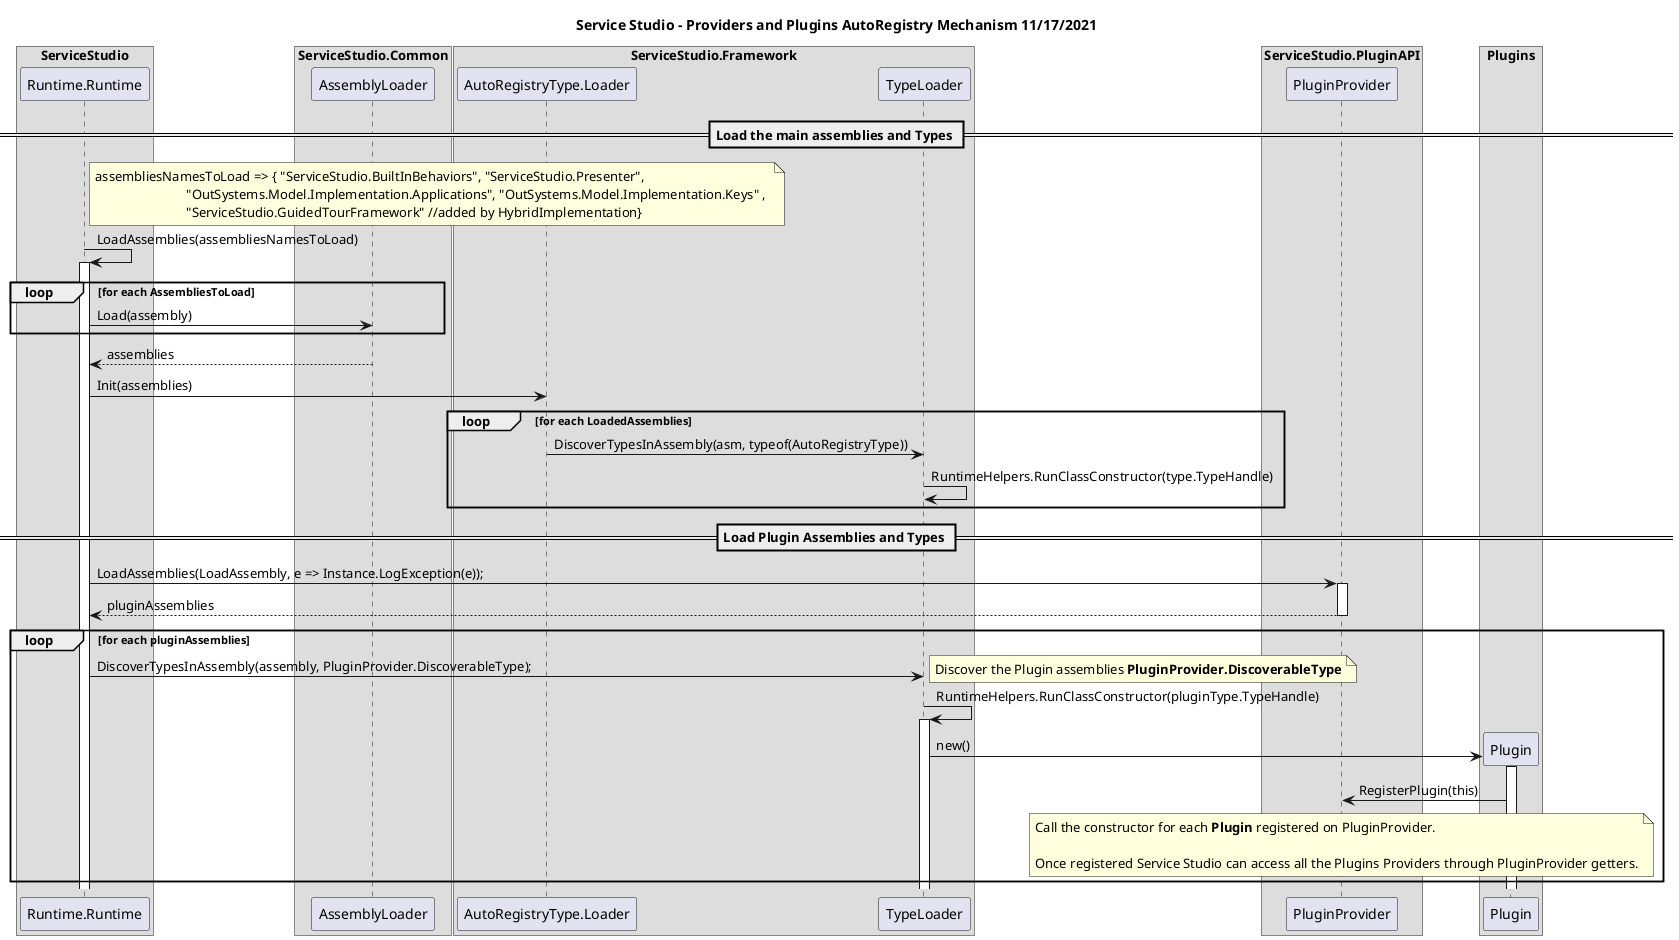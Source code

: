 @startuml

Title "<b>Service Studio</b> - Providers and Plugins AutoRegistry Mechanism 11/17/2021"

box ServiceStudio
participant Runtime.Runtime
end box

box ServiceStudio.Common
participant AssemblyLoader
end box 

box "ServiceStudio.Framework" 
participant AutoRegistryType.Loader
participant TypeLoader
end box 

box "ServiceStudio.PluginAPI" 
participant PluginProvider
end box 

box Plugins
participant Plugin
end box
'===== Load the main assemblies
== Load the main assemblies and Types ==
note right Runtime.Runtime 
 assembliesNamesToLoad => { "ServiceStudio.BuiltInBehaviors", "ServiceStudio.Presenter",
                            "OutSystems.Model.Implementation.Applications", "OutSystems.Model.Implementation.Keys" , 
                            "ServiceStudio.GuidedTourFramework" //added by HybridImplementation}
end note
Runtime.Runtime -> Runtime.Runtime: LoadAssemblies(assembliesNamesToLoad)
activate Runtime.Runtime
loop for each AssembliesToLoad 
    Runtime.Runtime -> AssemblyLoader : Load(assembly)
end
AssemblyLoader --> Runtime.Runtime : assemblies

'===== Init the main assemblies
Runtime.Runtime -> AutoRegistryType.Loader : Init(assemblies)
loop for each LoadedAssemblies 
    AutoRegistryType.Loader -> TypeLoader : DiscoverTypesInAssembly(asm, typeof(AutoRegistryType))
    TypeLoader -> TypeLoader : RuntimeHelpers.RunClassConstructor(type.TypeHandle)
end
== Load Plugin Assemblies and Types ==
Runtime.Runtime -> PluginProvider : LoadAssemblies(LoadAssembly, e => Instance.LogException(e));
activate PluginProvider
PluginProvider --> Runtime.Runtime : pluginAssemblies
deactivate PluginProvider
loop for each pluginAssemblies
    Runtime.Runtime -> TypeLoader : DiscoverTypesInAssembly(assembly, PluginProvider.DiscoverableType);
    note right
        Discover the Plugin assemblies <b>PluginProvider.DiscoverableType</b>
    end note 
    TypeLoader -> TypeLoader : RuntimeHelpers.RunClassConstructor(pluginType.TypeHandle)    
    activate TypeLoader   
    create Plugin
    TypeLoader -> Plugin : new()
    activate Plugin
    Plugin -> PluginProvider : RegisterPlugin(this)
    note over PluginProvider
        Call the constructor for each <b>Plugin</b> registered on PluginProvider.
        
        Once registered Service Studio can access all the Plugins Providers through PluginProvider getters.
    end note 
end

@enduml

